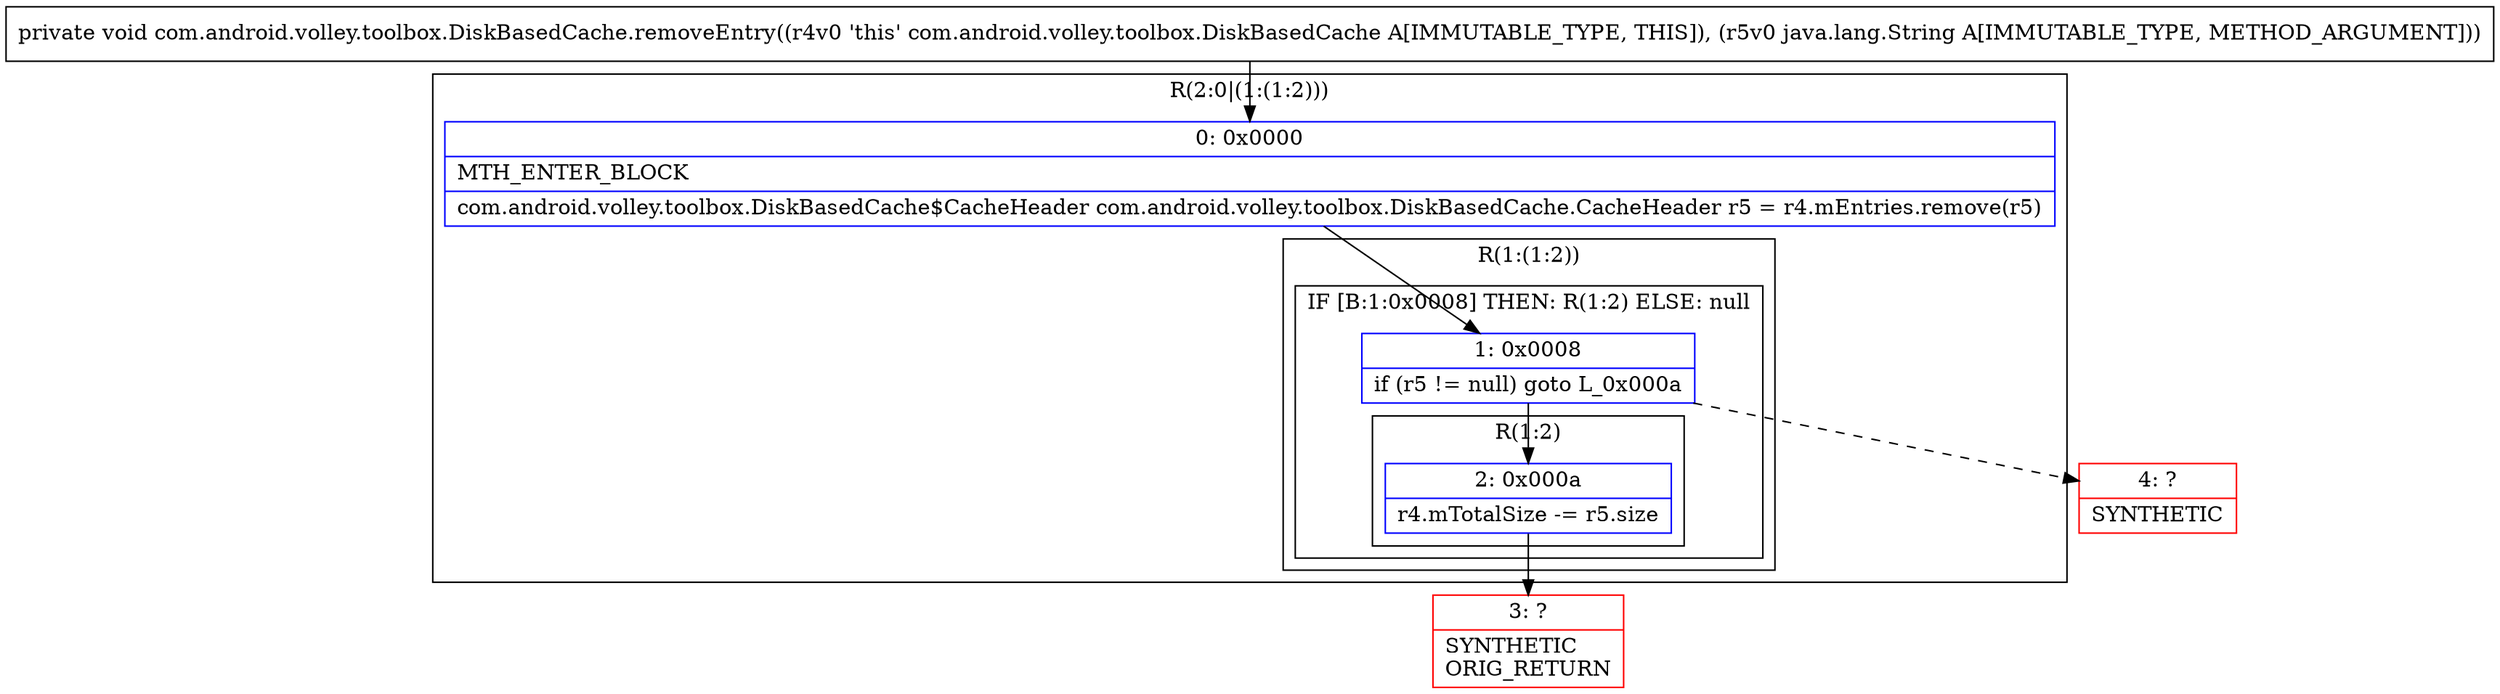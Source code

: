digraph "CFG forcom.android.volley.toolbox.DiskBasedCache.removeEntry(Ljava\/lang\/String;)V" {
subgraph cluster_Region_2048618081 {
label = "R(2:0|(1:(1:2)))";
node [shape=record,color=blue];
Node_0 [shape=record,label="{0\:\ 0x0000|MTH_ENTER_BLOCK\l|com.android.volley.toolbox.DiskBasedCache$CacheHeader com.android.volley.toolbox.DiskBasedCache.CacheHeader r5 = r4.mEntries.remove(r5)\l}"];
subgraph cluster_Region_192443796 {
label = "R(1:(1:2))";
node [shape=record,color=blue];
subgraph cluster_IfRegion_443289538 {
label = "IF [B:1:0x0008] THEN: R(1:2) ELSE: null";
node [shape=record,color=blue];
Node_1 [shape=record,label="{1\:\ 0x0008|if (r5 != null) goto L_0x000a\l}"];
subgraph cluster_Region_241214788 {
label = "R(1:2)";
node [shape=record,color=blue];
Node_2 [shape=record,label="{2\:\ 0x000a|r4.mTotalSize \-= r5.size\l}"];
}
}
}
}
Node_3 [shape=record,color=red,label="{3\:\ ?|SYNTHETIC\lORIG_RETURN\l}"];
Node_4 [shape=record,color=red,label="{4\:\ ?|SYNTHETIC\l}"];
MethodNode[shape=record,label="{private void com.android.volley.toolbox.DiskBasedCache.removeEntry((r4v0 'this' com.android.volley.toolbox.DiskBasedCache A[IMMUTABLE_TYPE, THIS]), (r5v0 java.lang.String A[IMMUTABLE_TYPE, METHOD_ARGUMENT])) }"];
MethodNode -> Node_0;
Node_0 -> Node_1;
Node_1 -> Node_2;
Node_1 -> Node_4[style=dashed];
Node_2 -> Node_3;
}

